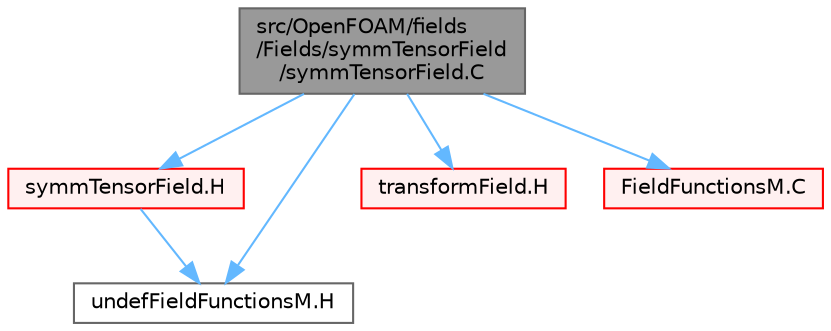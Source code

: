 digraph "src/OpenFOAM/fields/Fields/symmTensorField/symmTensorField.C"
{
 // LATEX_PDF_SIZE
  bgcolor="transparent";
  edge [fontname=Helvetica,fontsize=10,labelfontname=Helvetica,labelfontsize=10];
  node [fontname=Helvetica,fontsize=10,shape=box,height=0.2,width=0.4];
  Node1 [id="Node000001",label="src/OpenFOAM/fields\l/Fields/symmTensorField\l/symmTensorField.C",height=0.2,width=0.4,color="gray40", fillcolor="grey60", style="filled", fontcolor="black",tooltip=" "];
  Node1 -> Node2 [id="edge1_Node000001_Node000002",color="steelblue1",style="solid",tooltip=" "];
  Node2 [id="Node000002",label="symmTensorField.H",height=0.2,width=0.4,color="red", fillcolor="#FFF0F0", style="filled",URL="$symmTensorField_8H.html",tooltip=" "];
  Node2 -> Node160 [id="edge2_Node000002_Node000160",color="steelblue1",style="solid",tooltip=" "];
  Node160 [id="Node000160",label="undefFieldFunctionsM.H",height=0.2,width=0.4,color="grey40", fillcolor="white", style="filled",URL="$undefFieldFunctionsM_8H.html",tooltip=" "];
  Node1 -> Node180 [id="edge3_Node000001_Node000180",color="steelblue1",style="solid",tooltip=" "];
  Node180 [id="Node000180",label="transformField.H",height=0.2,width=0.4,color="red", fillcolor="#FFF0F0", style="filled",URL="$transformField_8H.html",tooltip="Spatial transformation functions for primitive fields."];
  Node1 -> Node197 [id="edge4_Node000001_Node000197",color="steelblue1",style="solid",tooltip=" "];
  Node197 [id="Node000197",label="FieldFunctionsM.C",height=0.2,width=0.4,color="red", fillcolor="#FFF0F0", style="filled",URL="$FieldFunctionsM_8C.html",tooltip=" "];
  Node1 -> Node160 [id="edge5_Node000001_Node000160",color="steelblue1",style="solid",tooltip=" "];
}
